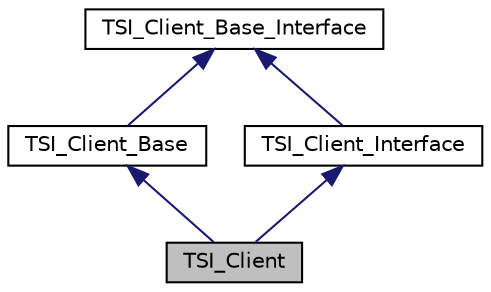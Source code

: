 digraph "TSI_Client"
{
  edge [fontname="Helvetica",fontsize="10",labelfontname="Helvetica",labelfontsize="10"];
  node [fontname="Helvetica",fontsize="10",shape=record];
  Node5 [label="TSI_Client",height=0.2,width=0.4,color="black", fillcolor="grey75", style="filled", fontcolor="black"];
  Node6 -> Node5 [dir="back",color="midnightblue",fontsize="10",style="solid",fontname="Helvetica"];
  Node6 [label="TSI_Client_Base",height=0.2,width=0.4,color="black", fillcolor="white", style="filled",URL="$d1/d39/class_t_s_i___client_1_1_t_s_i___client___base.html"];
  Node7 -> Node6 [dir="back",color="midnightblue",fontsize="10",style="solid",fontname="Helvetica"];
  Node7 [label="TSI_Client_Base_Interface",height=0.2,width=0.4,color="black", fillcolor="white", style="filled",URL="$d0/da6/interface_t_s_i___client_1_1_t_s_i___client___base___interface.html"];
  Node8 -> Node5 [dir="back",color="midnightblue",fontsize="10",style="solid",fontname="Helvetica"];
  Node8 [label="TSI_Client_Interface",height=0.2,width=0.4,color="black", fillcolor="white", style="filled",URL="$d2/d55/interface_t_s_i___client_1_1_t_s_i___client___interface.html"];
  Node7 -> Node8 [dir="back",color="midnightblue",fontsize="10",style="solid",fontname="Helvetica"];
}
